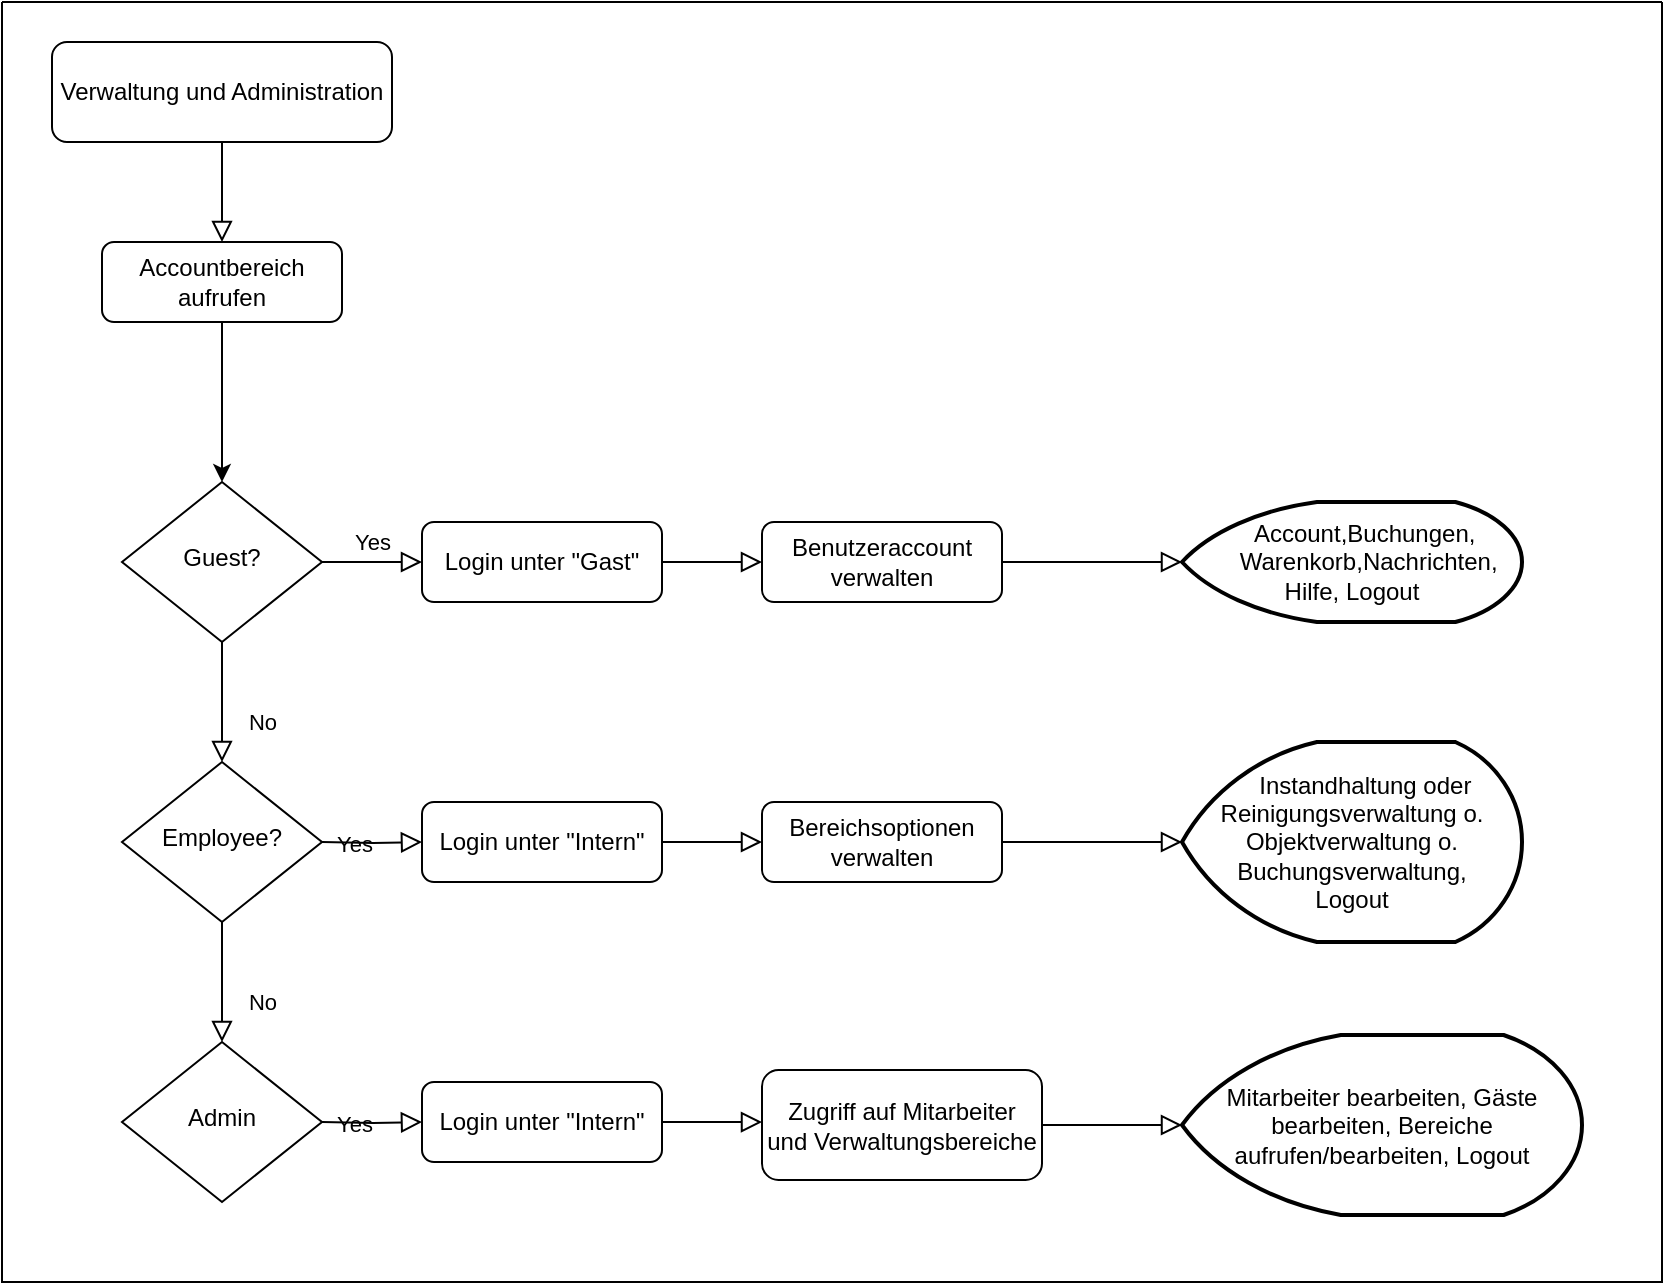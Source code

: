 <mxfile version="17.4.2" type="device"><diagram id="C5RBs43oDa-KdzZeNtuy" name="Page-1"><mxGraphModel dx="1278" dy="649" grid="1" gridSize="10" guides="1" tooltips="1" connect="1" arrows="1" fold="1" page="1" pageScale="1" pageWidth="827" pageHeight="1169" math="0" shadow="0"><root><mxCell id="WIyWlLk6GJQsqaUBKTNV-0"/><mxCell id="WIyWlLk6GJQsqaUBKTNV-1" parent="WIyWlLk6GJQsqaUBKTNV-0"/><mxCell id="WIyWlLk6GJQsqaUBKTNV-2" value="" style="rounded=0;html=1;jettySize=auto;orthogonalLoop=1;fontSize=11;endArrow=block;endFill=0;endSize=8;strokeWidth=1;shadow=0;labelBackgroundColor=none;edgeStyle=orthogonalEdgeStyle;" parent="WIyWlLk6GJQsqaUBKTNV-1" source="WIyWlLk6GJQsqaUBKTNV-3" edge="1"><mxGeometry relative="1" as="geometry"><mxPoint x="220" y="170" as="targetPoint"/></mxGeometry></mxCell><mxCell id="WIyWlLk6GJQsqaUBKTNV-3" value="Verwaltung und Administration" style="rounded=1;whiteSpace=wrap;html=1;fontSize=12;glass=0;strokeWidth=1;shadow=0;" parent="WIyWlLk6GJQsqaUBKTNV-1" vertex="1"><mxGeometry x="135" y="70" width="170" height="50" as="geometry"/></mxCell><mxCell id="OpEFmkoOmMAepD6wEzc3-0" style="edgeStyle=orthogonalEdgeStyle;rounded=0;orthogonalLoop=1;jettySize=auto;html=1;entryX=0.5;entryY=0;entryDx=0;entryDy=0;" parent="WIyWlLk6GJQsqaUBKTNV-1" source="WIyWlLk6GJQsqaUBKTNV-7" target="WIyWlLk6GJQsqaUBKTNV-10" edge="1"><mxGeometry relative="1" as="geometry"/></mxCell><mxCell id="WIyWlLk6GJQsqaUBKTNV-7" value="Accountbereich aufrufen" style="rounded=1;whiteSpace=wrap;html=1;fontSize=12;glass=0;strokeWidth=1;shadow=0;" parent="WIyWlLk6GJQsqaUBKTNV-1" vertex="1"><mxGeometry x="160" y="170" width="120" height="40" as="geometry"/></mxCell><mxCell id="WIyWlLk6GJQsqaUBKTNV-8" value="No" style="rounded=0;html=1;jettySize=auto;orthogonalLoop=1;fontSize=11;endArrow=block;endFill=0;endSize=8;strokeWidth=1;shadow=0;labelBackgroundColor=none;edgeStyle=orthogonalEdgeStyle;" parent="WIyWlLk6GJQsqaUBKTNV-1" source="WIyWlLk6GJQsqaUBKTNV-10" edge="1"><mxGeometry x="0.333" y="20" relative="1" as="geometry"><mxPoint as="offset"/><mxPoint x="220" y="430" as="targetPoint"/></mxGeometry></mxCell><mxCell id="WIyWlLk6GJQsqaUBKTNV-9" value="Yes" style="edgeStyle=orthogonalEdgeStyle;rounded=0;html=1;jettySize=auto;orthogonalLoop=1;fontSize=11;endArrow=block;endFill=0;endSize=8;strokeWidth=1;shadow=0;labelBackgroundColor=none;" parent="WIyWlLk6GJQsqaUBKTNV-1" source="WIyWlLk6GJQsqaUBKTNV-10" target="WIyWlLk6GJQsqaUBKTNV-12" edge="1"><mxGeometry y="10" relative="1" as="geometry"><mxPoint as="offset"/></mxGeometry></mxCell><mxCell id="WIyWlLk6GJQsqaUBKTNV-10" value="Guest?" style="rhombus;whiteSpace=wrap;html=1;shadow=0;fontFamily=Helvetica;fontSize=12;align=center;strokeWidth=1;spacing=6;spacingTop=-4;" parent="WIyWlLk6GJQsqaUBKTNV-1" vertex="1"><mxGeometry x="170" y="290" width="100" height="80" as="geometry"/></mxCell><mxCell id="OpEFmkoOmMAepD6wEzc3-10" style="edgeStyle=orthogonalEdgeStyle;rounded=0;orthogonalLoop=1;jettySize=auto;html=1;endArrow=block;endFill=0;jumpSize=6;endSize=8;" parent="WIyWlLk6GJQsqaUBKTNV-1" source="WIyWlLk6GJQsqaUBKTNV-12" edge="1"><mxGeometry relative="1" as="geometry"><mxPoint x="490" y="330" as="targetPoint"/></mxGeometry></mxCell><mxCell id="WIyWlLk6GJQsqaUBKTNV-12" value="Login unter &quot;Gast&quot;" style="rounded=1;whiteSpace=wrap;html=1;fontSize=12;glass=0;strokeWidth=1;shadow=0;" parent="WIyWlLk6GJQsqaUBKTNV-1" vertex="1"><mxGeometry x="320" y="310" width="120" height="40" as="geometry"/></mxCell><mxCell id="OpEFmkoOmMAepD6wEzc3-1" value="Employee?" style="rhombus;whiteSpace=wrap;html=1;shadow=0;fontFamily=Helvetica;fontSize=12;align=center;strokeWidth=1;spacing=6;spacingTop=-4;" parent="WIyWlLk6GJQsqaUBKTNV-1" vertex="1"><mxGeometry x="170" y="430" width="100" height="80" as="geometry"/></mxCell><mxCell id="OpEFmkoOmMAepD6wEzc3-2" value="Yes" style="edgeStyle=orthogonalEdgeStyle;rounded=0;html=1;jettySize=auto;orthogonalLoop=1;fontSize=11;endArrow=block;endFill=0;endSize=8;strokeWidth=1;shadow=0;labelBackgroundColor=none;" parent="WIyWlLk6GJQsqaUBKTNV-1" target="OpEFmkoOmMAepD6wEzc3-3" edge="1"><mxGeometry y="10" relative="1" as="geometry"><mxPoint as="offset"/><mxPoint x="270" y="470" as="sourcePoint"/></mxGeometry></mxCell><mxCell id="OpEFmkoOmMAepD6wEzc3-15" style="edgeStyle=orthogonalEdgeStyle;rounded=0;jumpSize=6;orthogonalLoop=1;jettySize=auto;html=1;endArrow=block;endFill=0;endSize=8;" parent="WIyWlLk6GJQsqaUBKTNV-1" source="OpEFmkoOmMAepD6wEzc3-3" target="OpEFmkoOmMAepD6wEzc3-14" edge="1"><mxGeometry relative="1" as="geometry"/></mxCell><mxCell id="OpEFmkoOmMAepD6wEzc3-3" value="Login unter &quot;Intern&quot;" style="rounded=1;whiteSpace=wrap;html=1;fontSize=12;glass=0;strokeWidth=1;shadow=0;" parent="WIyWlLk6GJQsqaUBKTNV-1" vertex="1"><mxGeometry x="320" y="450" width="120" height="40" as="geometry"/></mxCell><mxCell id="OpEFmkoOmMAepD6wEzc3-4" value="No" style="rounded=0;html=1;jettySize=auto;orthogonalLoop=1;fontSize=11;endArrow=block;endFill=0;endSize=8;strokeWidth=1;shadow=0;labelBackgroundColor=none;edgeStyle=orthogonalEdgeStyle;" parent="WIyWlLk6GJQsqaUBKTNV-1" edge="1"><mxGeometry x="0.333" y="20" relative="1" as="geometry"><mxPoint as="offset"/><mxPoint x="220" y="510" as="sourcePoint"/><mxPoint x="220" y="570" as="targetPoint"/></mxGeometry></mxCell><mxCell id="OpEFmkoOmMAepD6wEzc3-5" value="Admin" style="rhombus;whiteSpace=wrap;html=1;shadow=0;fontFamily=Helvetica;fontSize=12;align=center;strokeWidth=1;spacing=6;spacingTop=-4;" parent="WIyWlLk6GJQsqaUBKTNV-1" vertex="1"><mxGeometry x="170" y="570" width="100" height="80" as="geometry"/></mxCell><mxCell id="OpEFmkoOmMAepD6wEzc3-8" value="Yes" style="edgeStyle=orthogonalEdgeStyle;rounded=0;html=1;jettySize=auto;orthogonalLoop=1;fontSize=11;endArrow=block;endFill=0;endSize=8;strokeWidth=1;shadow=0;labelBackgroundColor=none;" parent="WIyWlLk6GJQsqaUBKTNV-1" target="OpEFmkoOmMAepD6wEzc3-9" edge="1"><mxGeometry y="10" relative="1" as="geometry"><mxPoint as="offset"/><mxPoint x="270" y="610" as="sourcePoint"/></mxGeometry></mxCell><mxCell id="OpEFmkoOmMAepD6wEzc3-22" style="edgeStyle=orthogonalEdgeStyle;rounded=0;jumpSize=6;orthogonalLoop=1;jettySize=auto;html=1;entryX=0;entryY=0.473;entryDx=0;entryDy=0;entryPerimeter=0;endArrow=block;endFill=0;endSize=8;" parent="WIyWlLk6GJQsqaUBKTNV-1" source="OpEFmkoOmMAepD6wEzc3-9" target="OpEFmkoOmMAepD6wEzc3-19" edge="1"><mxGeometry relative="1" as="geometry"/></mxCell><mxCell id="OpEFmkoOmMAepD6wEzc3-9" value="Login unter &quot;Intern&quot;" style="rounded=1;whiteSpace=wrap;html=1;fontSize=12;glass=0;strokeWidth=1;shadow=0;" parent="WIyWlLk6GJQsqaUBKTNV-1" vertex="1"><mxGeometry x="320" y="590" width="120" height="40" as="geometry"/></mxCell><mxCell id="OpEFmkoOmMAepD6wEzc3-13" style="edgeStyle=orthogonalEdgeStyle;rounded=0;jumpSize=6;orthogonalLoop=1;jettySize=auto;html=1;entryX=0;entryY=0.5;entryDx=0;entryDy=0;entryPerimeter=0;endArrow=block;endFill=0;endSize=8;" parent="WIyWlLk6GJQsqaUBKTNV-1" source="OpEFmkoOmMAepD6wEzc3-11" target="OpEFmkoOmMAepD6wEzc3-12" edge="1"><mxGeometry relative="1" as="geometry"/></mxCell><mxCell id="OpEFmkoOmMAepD6wEzc3-11" value="Benutzeraccount verwalten" style="rounded=1;whiteSpace=wrap;html=1;fontSize=12;glass=0;strokeWidth=1;shadow=0;" parent="WIyWlLk6GJQsqaUBKTNV-1" vertex="1"><mxGeometry x="490" y="310" width="120" height="40" as="geometry"/></mxCell><mxCell id="OpEFmkoOmMAepD6wEzc3-12" value="&amp;nbsp; &amp;nbsp; Account,Buchungen,&lt;br&gt;&amp;nbsp; &amp;nbsp; &amp;nbsp; Warenkorb,Nachrichten,&amp;nbsp;&lt;br&gt;Hilfe, Logout" style="strokeWidth=2;html=1;shape=mxgraph.flowchart.display;whiteSpace=wrap;" parent="WIyWlLk6GJQsqaUBKTNV-1" vertex="1"><mxGeometry x="700" y="300" width="170" height="60" as="geometry"/></mxCell><mxCell id="OpEFmkoOmMAepD6wEzc3-17" style="edgeStyle=orthogonalEdgeStyle;rounded=0;jumpSize=6;orthogonalLoop=1;jettySize=auto;html=1;entryX=0;entryY=0.5;entryDx=0;entryDy=0;entryPerimeter=0;endArrow=block;endFill=0;endSize=8;" parent="WIyWlLk6GJQsqaUBKTNV-1" source="OpEFmkoOmMAepD6wEzc3-14" target="OpEFmkoOmMAepD6wEzc3-16" edge="1"><mxGeometry relative="1" as="geometry"/></mxCell><mxCell id="OpEFmkoOmMAepD6wEzc3-14" value="Bereichsoptionen&lt;br&gt;verwalten" style="rounded=1;whiteSpace=wrap;html=1;fontSize=12;glass=0;strokeWidth=1;shadow=0;" parent="WIyWlLk6GJQsqaUBKTNV-1" vertex="1"><mxGeometry x="490" y="450" width="120" height="40" as="geometry"/></mxCell><mxCell id="OpEFmkoOmMAepD6wEzc3-16" value="&amp;nbsp; &amp;nbsp; Instandhaltung oder&lt;br&gt;Reinigungsverwaltung o.&lt;br&gt;Objektverwaltung o.&lt;br&gt;Buchungsverwaltung,&lt;br&gt;Logout" style="strokeWidth=2;html=1;shape=mxgraph.flowchart.display;whiteSpace=wrap;align=center;" parent="WIyWlLk6GJQsqaUBKTNV-1" vertex="1"><mxGeometry x="700" y="420" width="170" height="100" as="geometry"/></mxCell><mxCell id="OpEFmkoOmMAepD6wEzc3-26" style="edgeStyle=orthogonalEdgeStyle;rounded=0;jumpSize=6;orthogonalLoop=1;jettySize=auto;html=1;entryX=0;entryY=0.5;entryDx=0;entryDy=0;entryPerimeter=0;endArrow=block;endFill=0;endSize=8;" parent="WIyWlLk6GJQsqaUBKTNV-1" source="OpEFmkoOmMAepD6wEzc3-19" target="OpEFmkoOmMAepD6wEzc3-23" edge="1"><mxGeometry relative="1" as="geometry"/></mxCell><mxCell id="OpEFmkoOmMAepD6wEzc3-19" value="Zugriff auf Mitarbeiter und&amp;nbsp;Verwaltungsbereiche" style="rounded=1;whiteSpace=wrap;html=1;fontSize=12;glass=0;strokeWidth=1;shadow=0;" parent="WIyWlLk6GJQsqaUBKTNV-1" vertex="1"><mxGeometry x="490" y="584" width="140" height="55" as="geometry"/></mxCell><mxCell id="OpEFmkoOmMAepD6wEzc3-23" value="Mitarbeiter bearbeiten, Gäste bearbeiten, Bereiche aufrufen/bearbeiten, Logout" style="strokeWidth=2;html=1;shape=mxgraph.flowchart.display;whiteSpace=wrap;" parent="WIyWlLk6GJQsqaUBKTNV-1" vertex="1"><mxGeometry x="700" y="566.5" width="200" height="90" as="geometry"/></mxCell><mxCell id="OpEFmkoOmMAepD6wEzc3-29" value="" style="swimlane;startSize=0;fontSize=10;" parent="WIyWlLk6GJQsqaUBKTNV-1" vertex="1"><mxGeometry x="110" y="50" width="830" height="640" as="geometry"/></mxCell></root></mxGraphModel></diagram></mxfile>